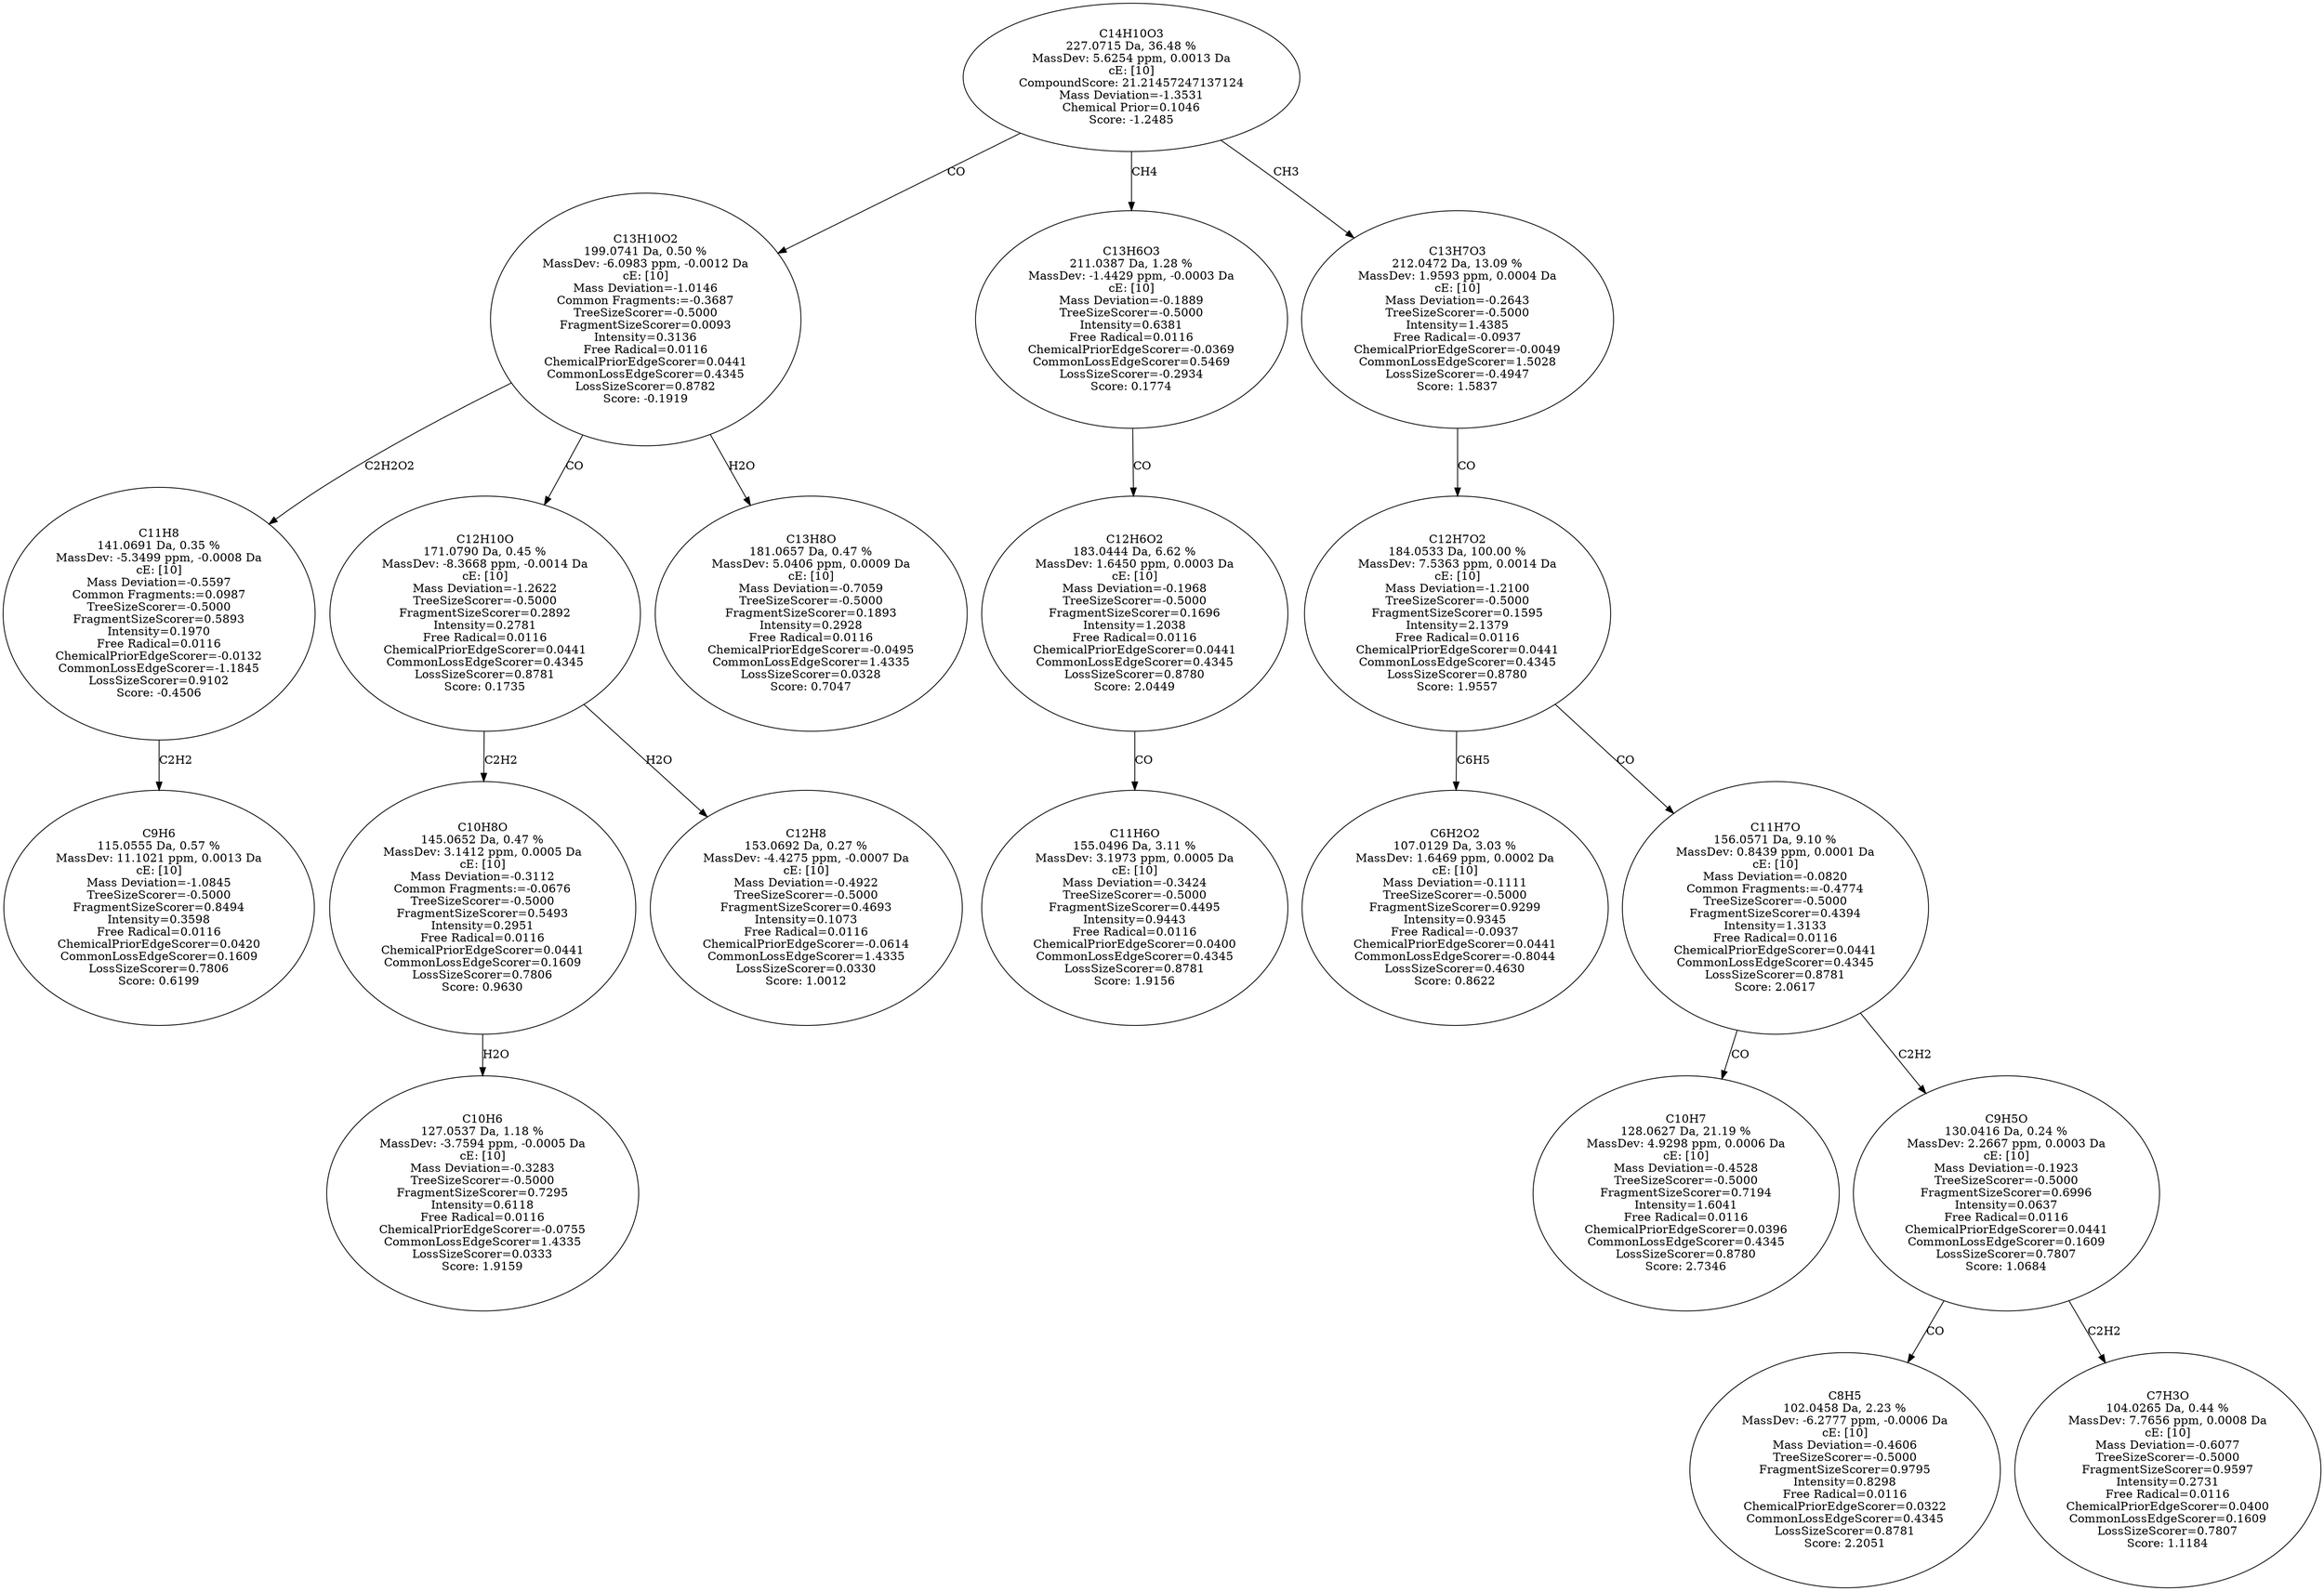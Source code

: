 strict digraph {
v1 [label="C9H6\n115.0555 Da, 0.57 %\nMassDev: 11.1021 ppm, 0.0013 Da\ncE: [10]\nMass Deviation=-1.0845\nTreeSizeScorer=-0.5000\nFragmentSizeScorer=0.8494\nIntensity=0.3598\nFree Radical=0.0116\nChemicalPriorEdgeScorer=0.0420\nCommonLossEdgeScorer=0.1609\nLossSizeScorer=0.7806\nScore: 0.6199"];
v2 [label="C11H8\n141.0691 Da, 0.35 %\nMassDev: -5.3499 ppm, -0.0008 Da\ncE: [10]\nMass Deviation=-0.5597\nCommon Fragments:=0.0987\nTreeSizeScorer=-0.5000\nFragmentSizeScorer=0.5893\nIntensity=0.1970\nFree Radical=0.0116\nChemicalPriorEdgeScorer=-0.0132\nCommonLossEdgeScorer=-1.1845\nLossSizeScorer=0.9102\nScore: -0.4506"];
v3 [label="C10H6\n127.0537 Da, 1.18 %\nMassDev: -3.7594 ppm, -0.0005 Da\ncE: [10]\nMass Deviation=-0.3283\nTreeSizeScorer=-0.5000\nFragmentSizeScorer=0.7295\nIntensity=0.6118\nFree Radical=0.0116\nChemicalPriorEdgeScorer=-0.0755\nCommonLossEdgeScorer=1.4335\nLossSizeScorer=0.0333\nScore: 1.9159"];
v4 [label="C10H8O\n145.0652 Da, 0.47 %\nMassDev: 3.1412 ppm, 0.0005 Da\ncE: [10]\nMass Deviation=-0.3112\nCommon Fragments:=-0.0676\nTreeSizeScorer=-0.5000\nFragmentSizeScorer=0.5493\nIntensity=0.2951\nFree Radical=0.0116\nChemicalPriorEdgeScorer=0.0441\nCommonLossEdgeScorer=0.1609\nLossSizeScorer=0.7806\nScore: 0.9630"];
v5 [label="C12H8\n153.0692 Da, 0.27 %\nMassDev: -4.4275 ppm, -0.0007 Da\ncE: [10]\nMass Deviation=-0.4922\nTreeSizeScorer=-0.5000\nFragmentSizeScorer=0.4693\nIntensity=0.1073\nFree Radical=0.0116\nChemicalPriorEdgeScorer=-0.0614\nCommonLossEdgeScorer=1.4335\nLossSizeScorer=0.0330\nScore: 1.0012"];
v6 [label="C12H10O\n171.0790 Da, 0.45 %\nMassDev: -8.3668 ppm, -0.0014 Da\ncE: [10]\nMass Deviation=-1.2622\nTreeSizeScorer=-0.5000\nFragmentSizeScorer=0.2892\nIntensity=0.2781\nFree Radical=0.0116\nChemicalPriorEdgeScorer=0.0441\nCommonLossEdgeScorer=0.4345\nLossSizeScorer=0.8781\nScore: 0.1735"];
v7 [label="C13H8O\n181.0657 Da, 0.47 %\nMassDev: 5.0406 ppm, 0.0009 Da\ncE: [10]\nMass Deviation=-0.7059\nTreeSizeScorer=-0.5000\nFragmentSizeScorer=0.1893\nIntensity=0.2928\nFree Radical=0.0116\nChemicalPriorEdgeScorer=-0.0495\nCommonLossEdgeScorer=1.4335\nLossSizeScorer=0.0328\nScore: 0.7047"];
v8 [label="C13H10O2\n199.0741 Da, 0.50 %\nMassDev: -6.0983 ppm, -0.0012 Da\ncE: [10]\nMass Deviation=-1.0146\nCommon Fragments:=-0.3687\nTreeSizeScorer=-0.5000\nFragmentSizeScorer=0.0093\nIntensity=0.3136\nFree Radical=0.0116\nChemicalPriorEdgeScorer=0.0441\nCommonLossEdgeScorer=0.4345\nLossSizeScorer=0.8782\nScore: -0.1919"];
v9 [label="C11H6O\n155.0496 Da, 3.11 %\nMassDev: 3.1973 ppm, 0.0005 Da\ncE: [10]\nMass Deviation=-0.3424\nTreeSizeScorer=-0.5000\nFragmentSizeScorer=0.4495\nIntensity=0.9443\nFree Radical=0.0116\nChemicalPriorEdgeScorer=0.0400\nCommonLossEdgeScorer=0.4345\nLossSizeScorer=0.8781\nScore: 1.9156"];
v10 [label="C12H6O2\n183.0444 Da, 6.62 %\nMassDev: 1.6450 ppm, 0.0003 Da\ncE: [10]\nMass Deviation=-0.1968\nTreeSizeScorer=-0.5000\nFragmentSizeScorer=0.1696\nIntensity=1.2038\nFree Radical=0.0116\nChemicalPriorEdgeScorer=0.0441\nCommonLossEdgeScorer=0.4345\nLossSizeScorer=0.8780\nScore: 2.0449"];
v11 [label="C13H6O3\n211.0387 Da, 1.28 %\nMassDev: -1.4429 ppm, -0.0003 Da\ncE: [10]\nMass Deviation=-0.1889\nTreeSizeScorer=-0.5000\nIntensity=0.6381\nFree Radical=0.0116\nChemicalPriorEdgeScorer=-0.0369\nCommonLossEdgeScorer=0.5469\nLossSizeScorer=-0.2934\nScore: 0.1774"];
v12 [label="C6H2O2\n107.0129 Da, 3.03 %\nMassDev: 1.6469 ppm, 0.0002 Da\ncE: [10]\nMass Deviation=-0.1111\nTreeSizeScorer=-0.5000\nFragmentSizeScorer=0.9299\nIntensity=0.9345\nFree Radical=-0.0937\nChemicalPriorEdgeScorer=0.0441\nCommonLossEdgeScorer=-0.8044\nLossSizeScorer=0.4630\nScore: 0.8622"];
v13 [label="C10H7\n128.0627 Da, 21.19 %\nMassDev: 4.9298 ppm, 0.0006 Da\ncE: [10]\nMass Deviation=-0.4528\nTreeSizeScorer=-0.5000\nFragmentSizeScorer=0.7194\nIntensity=1.6041\nFree Radical=0.0116\nChemicalPriorEdgeScorer=0.0396\nCommonLossEdgeScorer=0.4345\nLossSizeScorer=0.8780\nScore: 2.7346"];
v14 [label="C8H5\n102.0458 Da, 2.23 %\nMassDev: -6.2777 ppm, -0.0006 Da\ncE: [10]\nMass Deviation=-0.4606\nTreeSizeScorer=-0.5000\nFragmentSizeScorer=0.9795\nIntensity=0.8298\nFree Radical=0.0116\nChemicalPriorEdgeScorer=0.0322\nCommonLossEdgeScorer=0.4345\nLossSizeScorer=0.8781\nScore: 2.2051"];
v15 [label="C7H3O\n104.0265 Da, 0.44 %\nMassDev: 7.7656 ppm, 0.0008 Da\ncE: [10]\nMass Deviation=-0.6077\nTreeSizeScorer=-0.5000\nFragmentSizeScorer=0.9597\nIntensity=0.2731\nFree Radical=0.0116\nChemicalPriorEdgeScorer=0.0400\nCommonLossEdgeScorer=0.1609\nLossSizeScorer=0.7807\nScore: 1.1184"];
v16 [label="C9H5O\n130.0416 Da, 0.24 %\nMassDev: 2.2667 ppm, 0.0003 Da\ncE: [10]\nMass Deviation=-0.1923\nTreeSizeScorer=-0.5000\nFragmentSizeScorer=0.6996\nIntensity=0.0637\nFree Radical=0.0116\nChemicalPriorEdgeScorer=0.0441\nCommonLossEdgeScorer=0.1609\nLossSizeScorer=0.7807\nScore: 1.0684"];
v17 [label="C11H7O\n156.0571 Da, 9.10 %\nMassDev: 0.8439 ppm, 0.0001 Da\ncE: [10]\nMass Deviation=-0.0820\nCommon Fragments:=-0.4774\nTreeSizeScorer=-0.5000\nFragmentSizeScorer=0.4394\nIntensity=1.3133\nFree Radical=0.0116\nChemicalPriorEdgeScorer=0.0441\nCommonLossEdgeScorer=0.4345\nLossSizeScorer=0.8781\nScore: 2.0617"];
v18 [label="C12H7O2\n184.0533 Da, 100.00 %\nMassDev: 7.5363 ppm, 0.0014 Da\ncE: [10]\nMass Deviation=-1.2100\nTreeSizeScorer=-0.5000\nFragmentSizeScorer=0.1595\nIntensity=2.1379\nFree Radical=0.0116\nChemicalPriorEdgeScorer=0.0441\nCommonLossEdgeScorer=0.4345\nLossSizeScorer=0.8780\nScore: 1.9557"];
v19 [label="C13H7O3\n212.0472 Da, 13.09 %\nMassDev: 1.9593 ppm, 0.0004 Da\ncE: [10]\nMass Deviation=-0.2643\nTreeSizeScorer=-0.5000\nIntensity=1.4385\nFree Radical=-0.0937\nChemicalPriorEdgeScorer=-0.0049\nCommonLossEdgeScorer=1.5028\nLossSizeScorer=-0.4947\nScore: 1.5837"];
v20 [label="C14H10O3\n227.0715 Da, 36.48 %\nMassDev: 5.6254 ppm, 0.0013 Da\ncE: [10]\nCompoundScore: 21.21457247137124\nMass Deviation=-1.3531\nChemical Prior=0.1046\nScore: -1.2485"];
v2 -> v1 [label="C2H2"];
v8 -> v2 [label="C2H2O2"];
v4 -> v3 [label="H2O"];
v6 -> v4 [label="C2H2"];
v6 -> v5 [label="H2O"];
v8 -> v6 [label="CO"];
v8 -> v7 [label="H2O"];
v20 -> v8 [label="CO"];
v10 -> v9 [label="CO"];
v11 -> v10 [label="CO"];
v20 -> v11 [label="CH4"];
v18 -> v12 [label="C6H5"];
v17 -> v13 [label="CO"];
v16 -> v14 [label="CO"];
v16 -> v15 [label="C2H2"];
v17 -> v16 [label="C2H2"];
v18 -> v17 [label="CO"];
v19 -> v18 [label="CO"];
v20 -> v19 [label="CH3"];
}